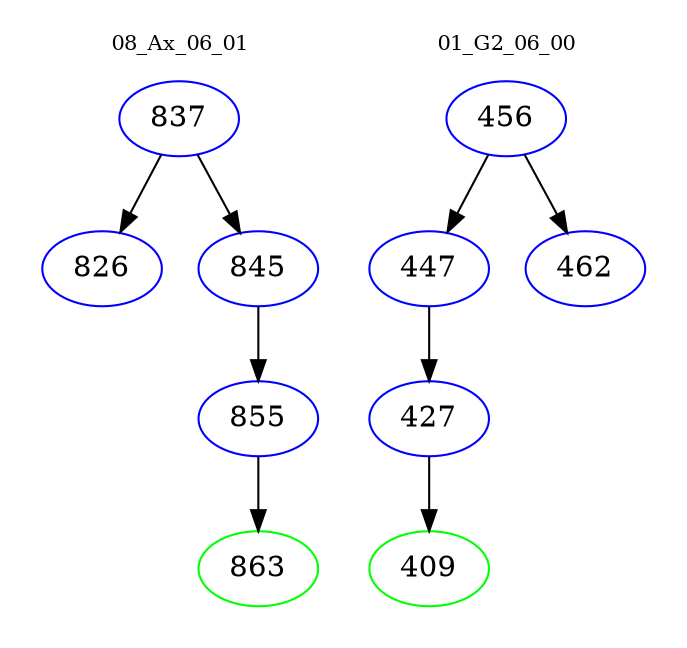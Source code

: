 digraph{
subgraph cluster_0 {
color = white
label = "08_Ax_06_01";
fontsize=10;
T0_837 [label="837", color="blue"]
T0_837 -> T0_826 [color="black"]
T0_826 [label="826", color="blue"]
T0_837 -> T0_845 [color="black"]
T0_845 [label="845", color="blue"]
T0_845 -> T0_855 [color="black"]
T0_855 [label="855", color="blue"]
T0_855 -> T0_863 [color="black"]
T0_863 [label="863", color="green"]
}
subgraph cluster_1 {
color = white
label = "01_G2_06_00";
fontsize=10;
T1_456 [label="456", color="blue"]
T1_456 -> T1_447 [color="black"]
T1_447 [label="447", color="blue"]
T1_447 -> T1_427 [color="black"]
T1_427 [label="427", color="blue"]
T1_427 -> T1_409 [color="black"]
T1_409 [label="409", color="green"]
T1_456 -> T1_462 [color="black"]
T1_462 [label="462", color="blue"]
}
}
